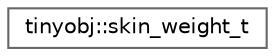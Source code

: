 digraph "Graphical Class Hierarchy"
{
 // LATEX_PDF_SIZE
  bgcolor="transparent";
  edge [fontname=Helvetica,fontsize=10,labelfontname=Helvetica,labelfontsize=10];
  node [fontname=Helvetica,fontsize=10,shape=box,height=0.2,width=0.4];
  rankdir="LR";
  Node0 [id="Node000000",label="tinyobj::skin_weight_t",height=0.2,width=0.4,color="grey40", fillcolor="white", style="filled",URL="$structtinyobj_1_1skin__weight__t.html",tooltip=" "];
}
